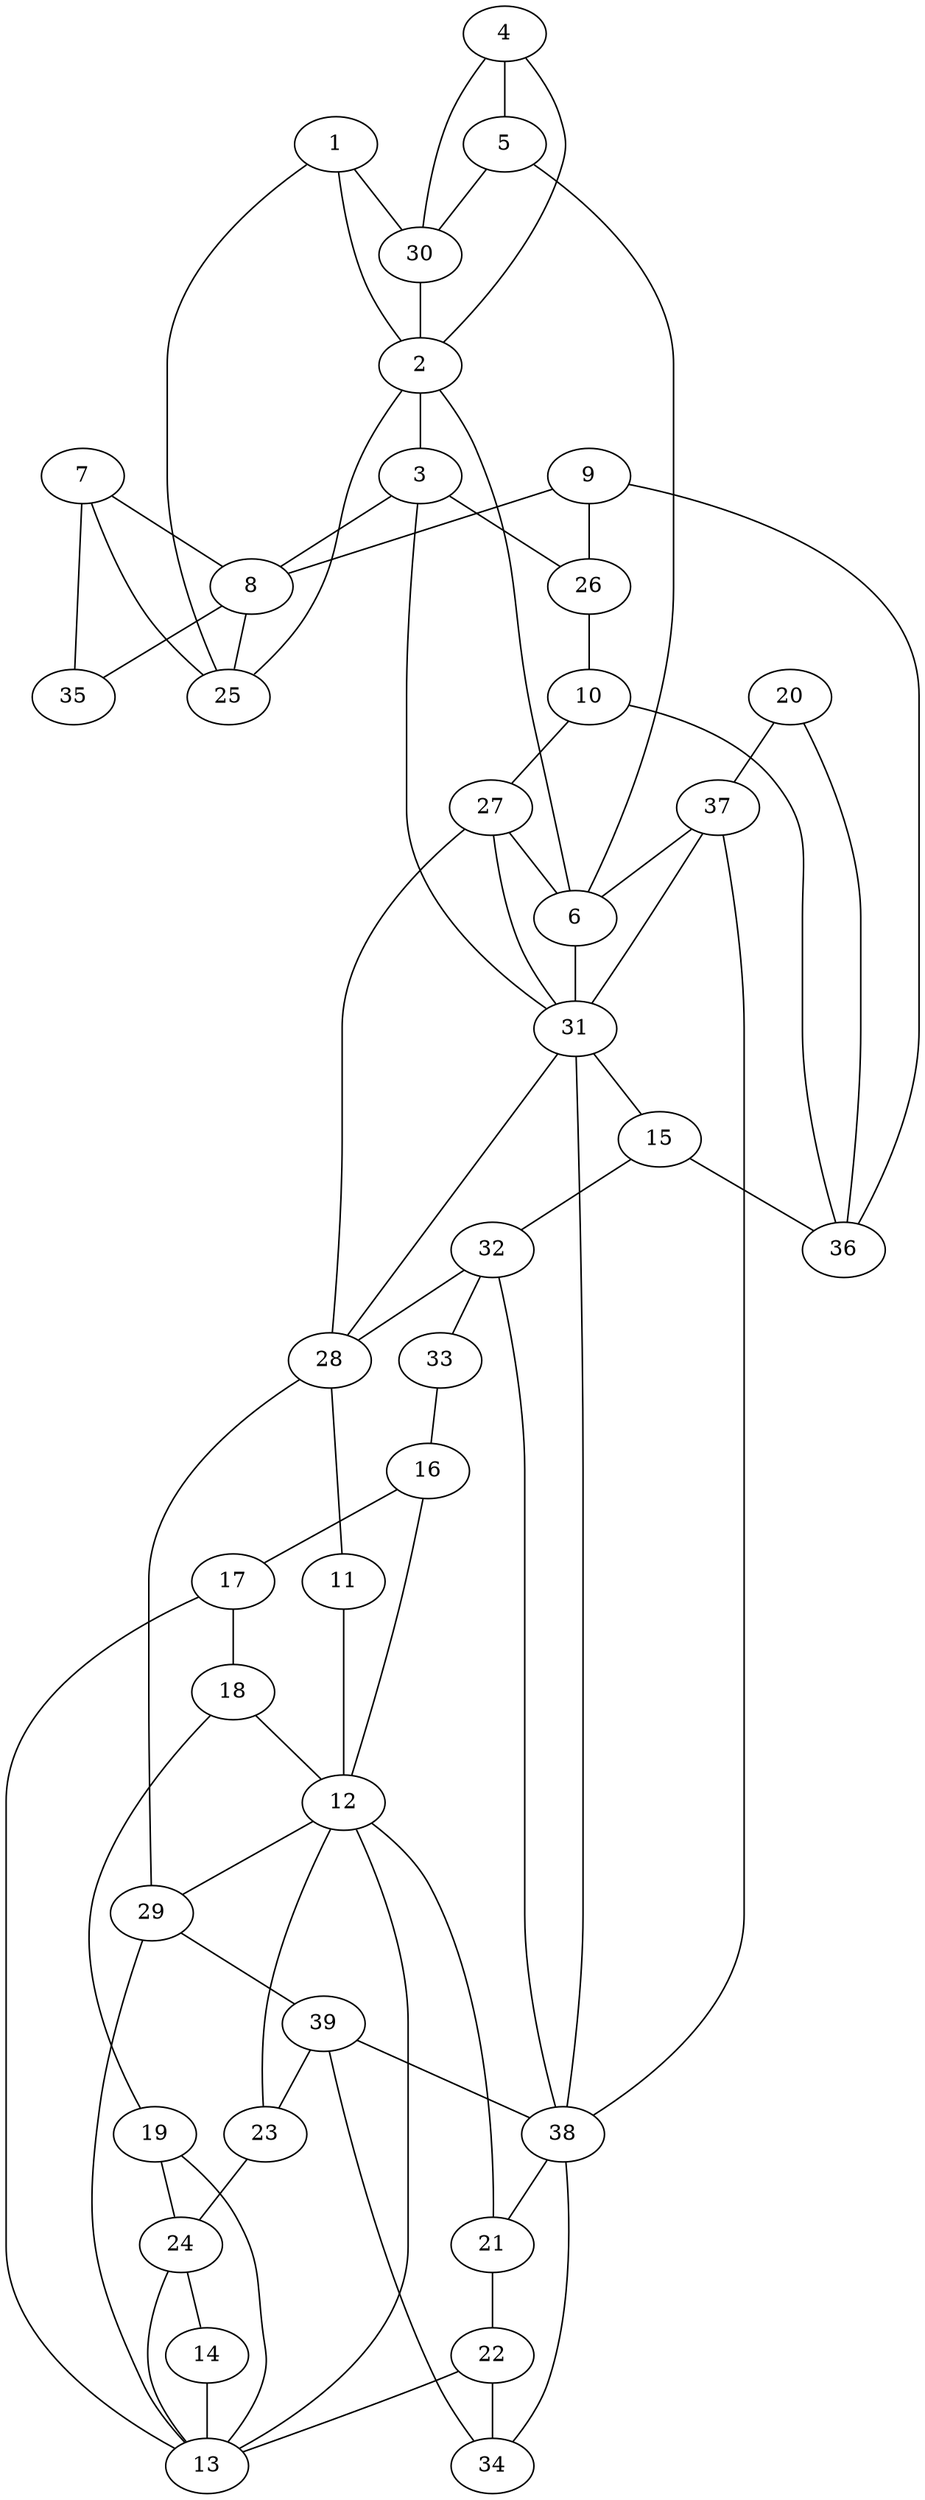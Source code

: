 graph pdb1brg {
	1	 [aaLength=13,
		sequence=DGVADYLQTYHKL,
		type=0];
	2	 [aaLength=9,
		sequence=SEAQALGWV,
		type=0];
	1 -- 2	 [distance0="25.27142",
		frequency=1,
		type0=2];
	25	 [aaLength=4,
		sequence=NYIT,
		type=2];
	1 -- 25	 [distance0="19.82189",
		frequency=1,
		type0=1];
	30	 [aaLength=4,
		sequence=NYIT,
		type=2];
	1 -- 30	 [distance0="28.20485",
		frequency=1,
		type0=3];
	3	 [aaLength=6,
		sequence=ADVAPG,
		type=0];
	2 -- 3	 [distance0="18.07624",
		distance1="6.0",
		frequency=2,
		type0=3,
		type1=4];
	2 -- 25	 [distance0="6.886183",
		frequency=1,
		type0=1];
	8	 [aaLength=9,
		sequence=SEAQALGWV,
		type=0];
	3 -- 8	 [distance0="17.42196",
		frequency=1,
		type0=2];
	26	 [aaLength=4,
		sequence=GKSI,
		type=2];
	3 -- 26	 [distance0="5.688127",
		distance1="0.0",
		frequency=2,
		type0=1,
		type1=5];
	4	 [aaLength=13,
		sequence=DGVADYLQTYHKL,
		type=0];
	4 -- 2	 [distance0="30.99651",
		frequency=1,
		type0=3];
	5	 [aaLength=9,
		sequence=SEAQALGWV,
		type=0];
	4 -- 5	 [distance0="25.07311",
		frequency=1,
		type0=2];
	4 -- 30	 [distance0="19.72957",
		distance1="2.0",
		frequency=2,
		type0=1,
		type1=4];
	6	 [aaLength=6,
		sequence=ADVAPG,
		type=0];
	5 -- 6	 [distance0="18.16703",
		distance1="6.0",
		frequency=2,
		type0=2,
		type1=4];
	5 -- 30	 [distance0="6.406249",
		frequency=1,
		type0=1];
	6 -- 2	 [distance0="19.15918",
		frequency=1,
		type0=3];
	31	 [aaLength=4,
		sequence=GKSI,
		type=2];
	6 -- 31	 [distance0="5.669527",
		distance1="0.0",
		frequency=2,
		type0=1,
		type1=5];
	7	 [aaLength=13,
		sequence=DGVADYLQTYHKL,
		type=0];
	7 -- 8	 [distance0="24.91442",
		frequency=1,
		type0=2];
	7 -- 25	 [distance0="25.9013",
		frequency=1,
		type0=3];
	35	 [aaLength=4,
		sequence=NYIT,
		type=2];
	7 -- 35	 [distance0="19.65148",
		distance1="2.0",
		frequency=2,
		type0=1,
		type1=4];
	8 -- 25	 [distance0="13.40811",
		frequency=1,
		type0=2];
	8 -- 35	 [distance0="6.680222",
		frequency=1,
		type0=1];
	9	 [aaLength=6,
		sequence=ADVAPG,
		type=0];
	9 -- 8	 [distance0="18.27258",
		frequency=1,
		type0=3];
	9 -- 26	 [distance0="17.53342",
		frequency=1,
		type0=2];
	36	 [aaLength=4,
		sequence=GKSI,
		type=2];
	9 -- 36	 [distance0="5.597661",
		distance1="0.0",
		frequency=2,
		type0=1,
		type1=5];
	10	 [aaLength=6,
		sequence=GGDIFS,
		type=1];
	27	 [aaLength=4,
		sequence=EGKL,
		type=2];
	10 -- 27	 [distance0="2.0",
		frequency=1,
		type0=4];
	10 -- 36	 [distance0="18.19635",
		frequency=1,
		type0=3];
	11	 [aaLength=7,
		sequence=READINY,
		type=1];
	12	 [aaLength=7,
		sequence=RILYSSD,
		type=1];
	11 -- 12	 [distance0="15.0",
		distance1="8.0",
		frequency=2,
		type0=3,
		type1=4];
	13	 [aaLength=6,
		sequence=IYKTTD,
		type=1];
	12 -- 13	 [distance0="9.0",
		frequency=1,
		type0=3];
	29	 [aaLength=4,
		sequence=DWLI,
		type=2];
	12 -- 29	 [distance0="0.0",
		frequency=1,
		type0=5];
	14	 [aaLength=3,
		sequence=KIR,
		type=1];
	14 -- 13	 [distance0="12.0",
		frequency=1,
		type0=3];
	15	 [aaLength=6,
		sequence=GGDIFS,
		type=1];
	32	 [aaLength=4,
		sequence=EGKL,
		type=2];
	15 -- 32	 [distance0="2.0",
		frequency=1,
		type0=4];
	15 -- 36	 [distance0="18.19635",
		frequency=1,
		type0=3];
	16	 [aaLength=7,
		sequence=READINY,
		type=1];
	16 -- 12	 [distance0="15.0",
		frequency=1,
		type0=3];
	17	 [aaLength=7,
		sequence=RILYSSD,
		type=1];
	16 -- 17	 [distance0="8.0",
		frequency=1,
		type0=4];
	17 -- 13	 [distance0="9.0",
		frequency=1,
		type0=3];
	18	 [aaLength=6,
		sequence=IYKTTD,
		type=1];
	17 -- 18	 [distance0="2.0",
		frequency=1,
		type0=4];
	18 -- 12	 [distance0="9.0",
		frequency=1,
		type0=3];
	19	 [aaLength=3,
		sequence=KIR,
		type=1];
	18 -- 19	 [distance0="6.0",
		frequency=1,
		type0=4];
	19 -- 13	 [distance0="12.0",
		frequency=1,
		type0=3];
	24	 [aaLength=3,
		sequence=KIR,
		type=1];
	19 -- 24	 [distance0="0.0",
		frequency=1,
		type0=2];
	20	 [aaLength=6,
		sequence=GGDIFS,
		type=1];
	20 -- 36	 [distance0="18.19635",
		frequency=1,
		type0=3];
	37	 [aaLength=4,
		sequence=EGKL,
		type=2];
	20 -- 37	 [distance0="2.0",
		frequency=1,
		type0=4];
	21	 [aaLength=7,
		sequence=READINY,
		type=1];
	21 -- 12	 [distance0="15.0",
		frequency=1,
		type0=3];
	22	 [aaLength=7,
		sequence=RILYSSD,
		type=1];
	21 -- 22	 [distance0="8.0",
		frequency=1,
		type0=4];
	22 -- 13	 [distance0="9.0",
		frequency=1,
		type0=3];
	34	 [aaLength=4,
		sequence=DWLI,
		type=2];
	22 -- 34	 [distance0="0.0",
		frequency=1,
		type0=5];
	23	 [aaLength=6,
		sequence=IYKTTD,
		type=1];
	23 -- 12	 [distance0="9.0",
		frequency=1,
		type0=3];
	23 -- 24	 [distance0="6.0",
		frequency=1,
		type0=4];
	24 -- 13	 [distance0="12.0",
		frequency=1,
		type0=3];
	24 -- 14	 [distance0="0.0",
		frequency=1,
		type0=1];
	26 -- 10	 [distance0="0.0",
		frequency=1,
		type0=5];
	27 -- 6	 [distance0="23.83503",
		frequency=1,
		type0=3];
	28	 [aaLength=4,
		sequence=GRTW,
		type=2];
	27 -- 28	 [distance0="9.818419",
		distance1="4.0",
		frequency=2,
		type0=1,
		type1=4];
	27 -- 31	 [distance0="19.09866",
		frequency=1,
		type0=2];
	28 -- 11	 [distance0="0.0",
		frequency=1,
		type0=5];
	28 -- 31	 [distance0="25.41558",
		frequency=1,
		type0=2];
	29 -- 13	 [distance0="0.0",
		frequency=1,
		type0=5];
	29 -- 28	 [distance0="27.08833",
		frequency=1,
		type0=3];
	39	 [aaLength=4,
		sequence=DWLI,
		type=2];
	29 -- 39	 [distance0="24.18747",
		frequency=1,
		type0=2];
	30 -- 2	 [distance0="19.04309",
		frequency=1,
		type0=2];
	31 -- 3	 [distance0="20.75075",
		frequency=1,
		type0=3];
	31 -- 15	 [distance0="0.0",
		frequency=1,
		type0=5];
	32 -- 28	 [distance0="30.89093",
		frequency=1,
		type0=3];
	33	 [aaLength=4,
		sequence=GRTW,
		type=2];
	32 -- 33	 [distance0="9.882858",
		distance1="4.0",
		frequency=2,
		type0=1,
		type1=4];
	38	 [aaLength=4,
		sequence=GRTW,
		type=2];
	32 -- 38	 [distance0="29.63068",
		frequency=1,
		type0=2];
	33 -- 16	 [distance0="0.0",
		frequency=1,
		type0=5];
	34 -- 38	 [distance0="27.28074",
		frequency=1,
		type0=3];
	34 -- 39	 [distance0="0.0",
		distance1="0.0",
		frequency=2,
		type0=1,
		type1=5];
	37 -- 6	 [distance0="23.24681",
		frequency=1,
		type0=3];
	37 -- 31	 [distance0="21.46196",
		frequency=1,
		type0=2];
	37 -- 38	 [distance0="10.1981",
		distance1="4.0",
		frequency=2,
		type0=1,
		type1=4];
	38 -- 21	 [distance0="0.0",
		frequency=1,
		type0=5];
	38 -- 31	 [distance0="24.07792",
		frequency=1,
		type0=2];
	39 -- 23	 [distance0="0.0",
		frequency=1,
		type0=5];
	39 -- 38	 [distance0="27.28074",
		frequency=1,
		type0=3];
}
